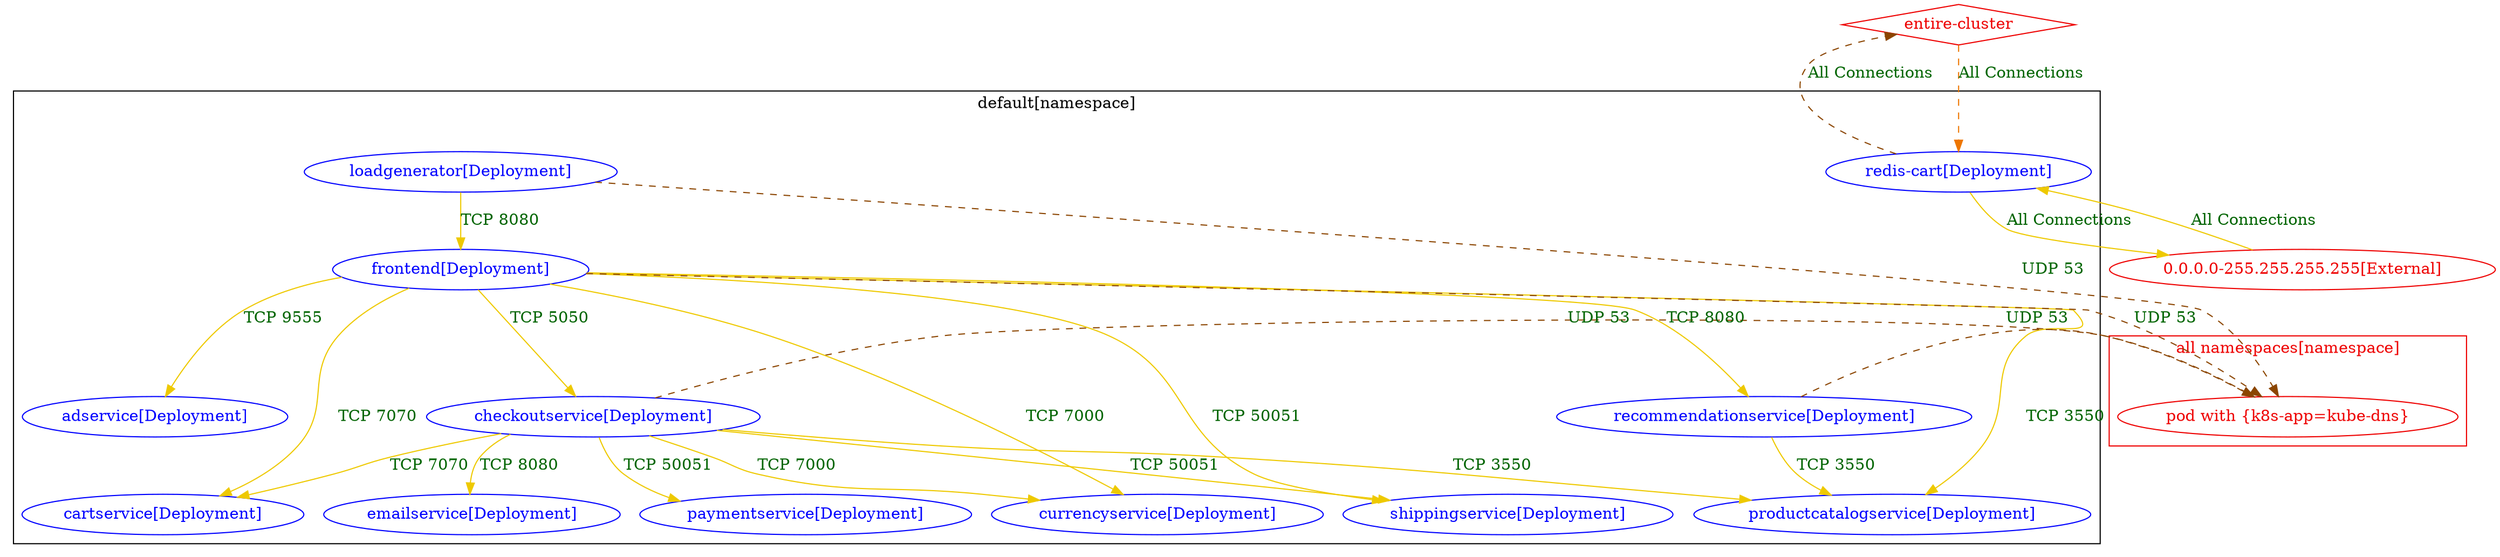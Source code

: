 digraph {
	subgraph "cluster_default[namespace]" {
		color="black"
		fontcolor="black"
		"default/adservice[Deployment]" [label="adservice[Deployment]" color="blue" fontcolor="blue"]
		"default/cartservice[Deployment]" [label="cartservice[Deployment]" color="blue" fontcolor="blue"]
		"default/checkoutservice[Deployment]" [label="checkoutservice[Deployment]" color="blue" fontcolor="blue"]
		"default/currencyservice[Deployment]" [label="currencyservice[Deployment]" color="blue" fontcolor="blue"]
		"default/emailservice[Deployment]" [label="emailservice[Deployment]" color="blue" fontcolor="blue"]
		"default/frontend[Deployment]" [label="frontend[Deployment]" color="blue" fontcolor="blue"]
		"default/loadgenerator[Deployment]" [label="loadgenerator[Deployment]" color="blue" fontcolor="blue"]
		"default/paymentservice[Deployment]" [label="paymentservice[Deployment]" color="blue" fontcolor="blue"]
		"default/productcatalogservice[Deployment]" [label="productcatalogservice[Deployment]" color="blue" fontcolor="blue"]
		"default/recommendationservice[Deployment]" [label="recommendationservice[Deployment]" color="blue" fontcolor="blue"]
		"default/redis-cart[Deployment]" [label="redis-cart[Deployment]" color="blue" fontcolor="blue"]
		"default/shippingservice[Deployment]" [label="shippingservice[Deployment]" color="blue" fontcolor="blue"]
		label="default[namespace]"
	}
	subgraph "cluster_all namespaces[namespace]" {
		color="red2"
		fontcolor="red2"
		"pod with {k8s-app=kube-dns}_in_all namespaces" [label="pod with {k8s-app=kube-dns}" color="red2" fontcolor="red2"]
		label="all namespaces[namespace]"
	}
	"0.0.0.0-255.255.255.255[External]" [label="0.0.0.0-255.255.255.255[External]" color="red2" fontcolor="red2"]
	"entire-cluster" [label="entire-cluster" color="red2" fontcolor="red2" shape=diamond]
	"0.0.0.0-255.255.255.255[External]" -> "default/redis-cart[Deployment]" [label="All Connections" color="gold2" fontcolor="darkgreen" weight=0.5]
	"default/checkoutservice[Deployment]" -> "default/cartservice[Deployment]" [label="TCP 7070" color="gold2" fontcolor="darkgreen" weight=1]
	"default/checkoutservice[Deployment]" -> "default/currencyservice[Deployment]" [label="TCP 7000" color="gold2" fontcolor="darkgreen" weight=0.5]
	"default/checkoutservice[Deployment]" -> "default/emailservice[Deployment]" [label="TCP 8080" color="gold2" fontcolor="darkgreen" weight=0.5]
	"default/checkoutservice[Deployment]" -> "default/paymentservice[Deployment]" [label="TCP 50051" color="gold2" fontcolor="darkgreen" weight=0.5]
	"default/checkoutservice[Deployment]" -> "default/productcatalogservice[Deployment]" [label="TCP 3550" color="gold2" fontcolor="darkgreen" weight=0.5]
	"default/checkoutservice[Deployment]" -> "default/shippingservice[Deployment]" [label="TCP 50051" color="gold2" fontcolor="darkgreen" weight=0.5]
	"default/checkoutservice[Deployment]" -> "pod with {k8s-app=kube-dns}_in_all namespaces" [label="UDP 53" color="darkorange4" fontcolor="darkgreen" weight=0.5 style=dashed]
	"default/frontend[Deployment]" -> "default/adservice[Deployment]" [label="TCP 9555" color="gold2" fontcolor="darkgreen" weight=1]
	"default/frontend[Deployment]" -> "default/cartservice[Deployment]" [label="TCP 7070" color="gold2" fontcolor="darkgreen" weight=1]
	"default/frontend[Deployment]" -> "default/checkoutservice[Deployment]" [label="TCP 5050" color="gold2" fontcolor="darkgreen" weight=1]
	"default/frontend[Deployment]" -> "default/currencyservice[Deployment]" [label="TCP 7000" color="gold2" fontcolor="darkgreen" weight=1]
	"default/frontend[Deployment]" -> "default/productcatalogservice[Deployment]" [label="TCP 3550" color="gold2" fontcolor="darkgreen" weight=0.5]
	"default/frontend[Deployment]" -> "default/recommendationservice[Deployment]" [label="TCP 8080" color="gold2" fontcolor="darkgreen" weight=0.5]
	"default/frontend[Deployment]" -> "default/shippingservice[Deployment]" [label="TCP 50051" color="gold2" fontcolor="darkgreen" weight=0.5]
	"default/frontend[Deployment]" -> "pod with {k8s-app=kube-dns}_in_all namespaces" [label="UDP 53" color="darkorange4" fontcolor="darkgreen" weight=0.5 style=dashed]
	"default/loadgenerator[Deployment]" -> "default/frontend[Deployment]" [label="TCP 8080" color="gold2" fontcolor="darkgreen" weight=1]
	"default/loadgenerator[Deployment]" -> "pod with {k8s-app=kube-dns}_in_all namespaces" [label="UDP 53" color="darkorange4" fontcolor="darkgreen" weight=0.5 style=dashed]
	"default/recommendationservice[Deployment]" -> "default/productcatalogservice[Deployment]" [label="TCP 3550" color="gold2" fontcolor="darkgreen" weight=1]
	"default/recommendationservice[Deployment]" -> "pod with {k8s-app=kube-dns}_in_all namespaces" [label="UDP 53" color="darkorange4" fontcolor="darkgreen" weight=0.5 style=dashed]
	"default/redis-cart[Deployment]" -> "0.0.0.0-255.255.255.255[External]" [label="All Connections" color="gold2" fontcolor="darkgreen" weight=1]
	"default/redis-cart[Deployment]" -> "entire-cluster" [label="All Connections" color="darkorange4" fontcolor="darkgreen" weight=0.5 style=dashed]
	"entire-cluster" -> "default/redis-cart[Deployment]" [label="All Connections" color="darkorange2" fontcolor="darkgreen" weight=1 style=dashed]
}